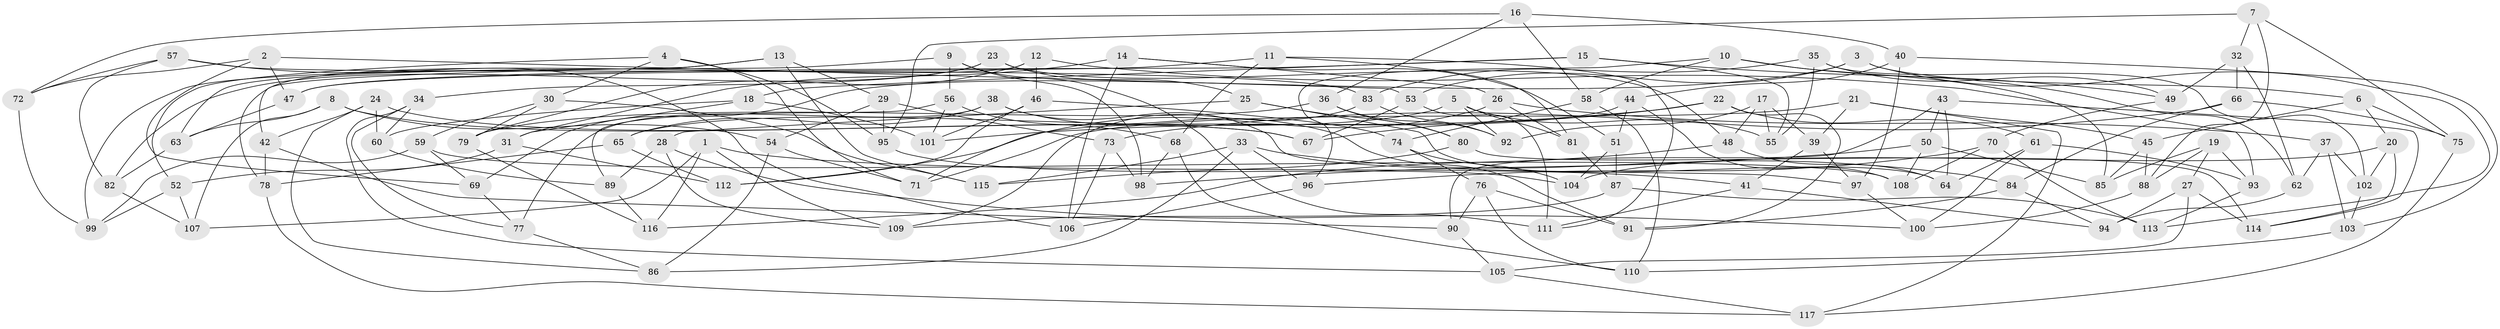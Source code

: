 // coarse degree distribution, {6: 0.5084745762711864, 4: 0.1694915254237288, 5: 0.23728813559322035, 7: 0.03389830508474576, 8: 0.05084745762711865}
// Generated by graph-tools (version 1.1) at 2025/38/03/04/25 23:38:12]
// undirected, 117 vertices, 234 edges
graph export_dot {
  node [color=gray90,style=filled];
  1;
  2;
  3;
  4;
  5;
  6;
  7;
  8;
  9;
  10;
  11;
  12;
  13;
  14;
  15;
  16;
  17;
  18;
  19;
  20;
  21;
  22;
  23;
  24;
  25;
  26;
  27;
  28;
  29;
  30;
  31;
  32;
  33;
  34;
  35;
  36;
  37;
  38;
  39;
  40;
  41;
  42;
  43;
  44;
  45;
  46;
  47;
  48;
  49;
  50;
  51;
  52;
  53;
  54;
  55;
  56;
  57;
  58;
  59;
  60;
  61;
  62;
  63;
  64;
  65;
  66;
  67;
  68;
  69;
  70;
  71;
  72;
  73;
  74;
  75;
  76;
  77;
  78;
  79;
  80;
  81;
  82;
  83;
  84;
  85;
  86;
  87;
  88;
  89;
  90;
  91;
  92;
  93;
  94;
  95;
  96;
  97;
  98;
  99;
  100;
  101;
  102;
  103;
  104;
  105;
  106;
  107;
  108;
  109;
  110;
  111;
  112;
  113;
  114;
  115;
  116;
  117;
  1 -- 116;
  1 -- 109;
  1 -- 41;
  1 -- 107;
  2 -- 47;
  2 -- 53;
  2 -- 69;
  2 -- 72;
  3 -- 113;
  3 -- 6;
  3 -- 69;
  3 -- 53;
  4 -- 30;
  4 -- 52;
  4 -- 71;
  4 -- 95;
  5 -- 65;
  5 -- 92;
  5 -- 81;
  5 -- 55;
  6 -- 20;
  6 -- 75;
  6 -- 45;
  7 -- 95;
  7 -- 88;
  7 -- 32;
  7 -- 75;
  8 -- 54;
  8 -- 63;
  8 -- 107;
  8 -- 67;
  9 -- 99;
  9 -- 98;
  9 -- 111;
  9 -- 56;
  10 -- 85;
  10 -- 96;
  10 -- 58;
  10 -- 62;
  11 -- 111;
  11 -- 81;
  11 -- 47;
  11 -- 68;
  12 -- 93;
  12 -- 79;
  12 -- 46;
  12 -- 78;
  13 -- 63;
  13 -- 29;
  13 -- 42;
  13 -- 115;
  14 -- 51;
  14 -- 31;
  14 -- 26;
  14 -- 106;
  15 -- 18;
  15 -- 47;
  15 -- 49;
  15 -- 55;
  16 -- 40;
  16 -- 36;
  16 -- 72;
  16 -- 58;
  17 -- 48;
  17 -- 92;
  17 -- 39;
  17 -- 55;
  18 -- 31;
  18 -- 60;
  18 -- 101;
  19 -- 88;
  19 -- 85;
  19 -- 27;
  19 -- 93;
  20 -- 114;
  20 -- 104;
  20 -- 102;
  21 -- 71;
  21 -- 39;
  21 -- 117;
  21 -- 45;
  22 -- 91;
  22 -- 61;
  22 -- 101;
  22 -- 67;
  23 -- 82;
  23 -- 34;
  23 -- 48;
  23 -- 25;
  24 -- 42;
  24 -- 60;
  24 -- 86;
  24 -- 67;
  25 -- 80;
  25 -- 64;
  25 -- 28;
  26 -- 81;
  26 -- 37;
  26 -- 71;
  27 -- 114;
  27 -- 105;
  27 -- 94;
  28 -- 89;
  28 -- 109;
  28 -- 100;
  29 -- 54;
  29 -- 95;
  29 -- 73;
  30 -- 79;
  30 -- 59;
  30 -- 115;
  31 -- 112;
  31 -- 52;
  32 -- 62;
  32 -- 66;
  32 -- 49;
  33 -- 115;
  33 -- 84;
  33 -- 86;
  33 -- 96;
  34 -- 105;
  34 -- 60;
  34 -- 77;
  35 -- 83;
  35 -- 49;
  35 -- 55;
  35 -- 102;
  36 -- 80;
  36 -- 92;
  36 -- 79;
  37 -- 103;
  37 -- 102;
  37 -- 62;
  38 -- 65;
  38 -- 77;
  38 -- 97;
  38 -- 91;
  39 -- 41;
  39 -- 97;
  40 -- 103;
  40 -- 97;
  40 -- 44;
  41 -- 111;
  41 -- 94;
  42 -- 90;
  42 -- 78;
  43 -- 90;
  43 -- 50;
  43 -- 64;
  43 -- 114;
  44 -- 108;
  44 -- 51;
  44 -- 112;
  45 -- 88;
  45 -- 85;
  46 -- 101;
  46 -- 112;
  46 -- 74;
  47 -- 63;
  48 -- 64;
  48 -- 116;
  49 -- 70;
  50 -- 98;
  50 -- 108;
  50 -- 85;
  51 -- 87;
  51 -- 104;
  52 -- 99;
  52 -- 107;
  53 -- 67;
  53 -- 111;
  54 -- 71;
  54 -- 86;
  56 -- 89;
  56 -- 68;
  56 -- 101;
  57 -- 83;
  57 -- 106;
  57 -- 82;
  57 -- 72;
  58 -- 110;
  58 -- 74;
  59 -- 99;
  59 -- 69;
  59 -- 108;
  60 -- 89;
  61 -- 93;
  61 -- 100;
  61 -- 64;
  62 -- 94;
  63 -- 82;
  65 -- 112;
  65 -- 78;
  66 -- 73;
  66 -- 84;
  66 -- 75;
  68 -- 110;
  68 -- 98;
  69 -- 77;
  70 -- 96;
  70 -- 113;
  70 -- 108;
  72 -- 99;
  73 -- 98;
  73 -- 106;
  74 -- 76;
  74 -- 104;
  75 -- 117;
  76 -- 90;
  76 -- 91;
  76 -- 110;
  77 -- 86;
  78 -- 117;
  79 -- 116;
  80 -- 114;
  80 -- 115;
  81 -- 87;
  82 -- 107;
  83 -- 92;
  83 -- 109;
  84 -- 94;
  84 -- 91;
  87 -- 109;
  87 -- 113;
  88 -- 100;
  89 -- 116;
  90 -- 105;
  93 -- 113;
  95 -- 104;
  96 -- 106;
  97 -- 100;
  102 -- 103;
  103 -- 110;
  105 -- 117;
}
